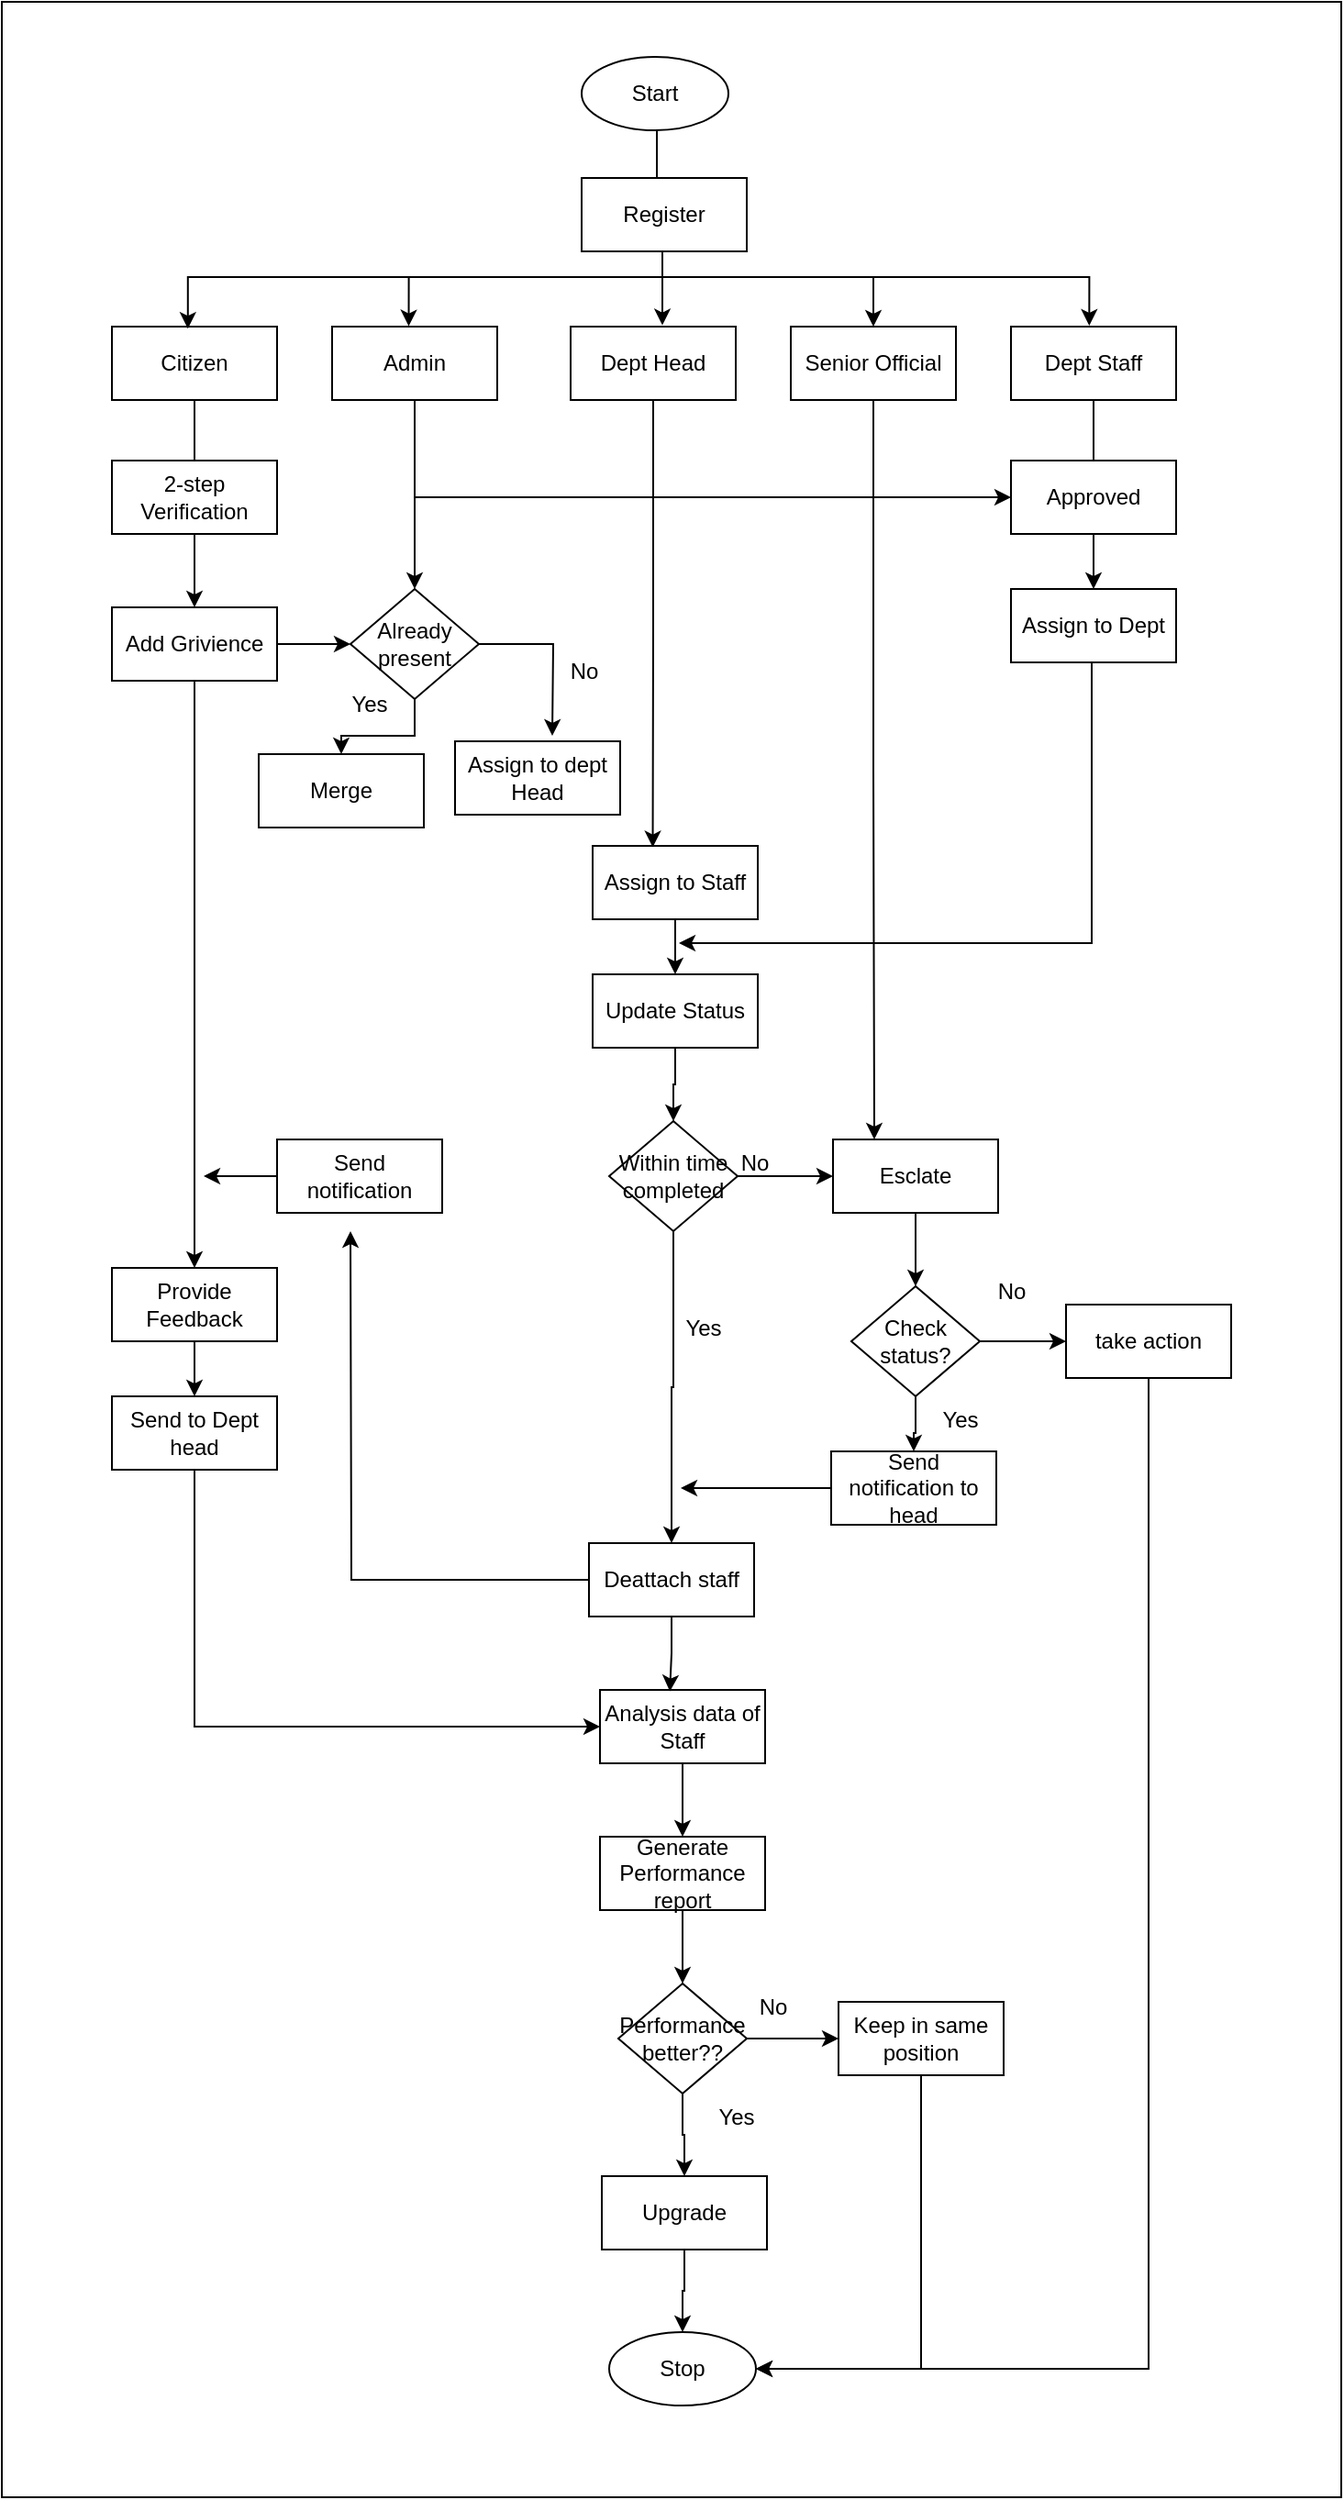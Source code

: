 <mxfile version="26.2.14">
  <diagram name="Page-1" id="Wg93g9MDEA-SDL_pjtgO">
    <mxGraphModel dx="2160" dy="1185" grid="1" gridSize="10" guides="1" tooltips="1" connect="1" arrows="1" fold="1" page="1" pageScale="1" pageWidth="850" pageHeight="1100" math="0" shadow="0">
      <root>
        <mxCell id="0" />
        <mxCell id="1" parent="0" />
        <mxCell id="JZK24X55Dp6HFnPvQIlC-84" value="" style="rounded=0;whiteSpace=wrap;html=1;" vertex="1" parent="1">
          <mxGeometry x="50" width="730" height="1360" as="geometry" />
        </mxCell>
        <mxCell id="JZK24X55Dp6HFnPvQIlC-19" value="" style="edgeStyle=orthogonalEdgeStyle;rounded=0;orthogonalLoop=1;jettySize=auto;html=1;entryX=0.563;entryY=-0.017;entryDx=0;entryDy=0;entryPerimeter=0;" edge="1" parent="1" target="JZK24X55Dp6HFnPvQIlC-7">
          <mxGeometry relative="1" as="geometry">
            <mxPoint x="407.016" y="69.775" as="sourcePoint" />
            <mxPoint x="417.016" y="177" as="targetPoint" />
            <Array as="points">
              <mxPoint x="407" y="123" />
              <mxPoint x="410" y="123" />
              <mxPoint x="410" y="176" />
            </Array>
          </mxGeometry>
        </mxCell>
        <mxCell id="JZK24X55Dp6HFnPvQIlC-2" value="Start" style="ellipse;whiteSpace=wrap;html=1;" vertex="1" parent="1">
          <mxGeometry x="366" y="30" width="80" height="40" as="geometry" />
        </mxCell>
        <mxCell id="JZK24X55Dp6HFnPvQIlC-20" value="" style="edgeStyle=orthogonalEdgeStyle;rounded=0;orthogonalLoop=1;jettySize=auto;html=1;entryX=0.464;entryY=-0.005;entryDx=0;entryDy=0;entryPerimeter=0;" edge="1" parent="1" source="JZK24X55Dp6HFnPvQIlC-4" target="JZK24X55Dp6HFnPvQIlC-6">
          <mxGeometry relative="1" as="geometry">
            <Array as="points">
              <mxPoint x="410" y="150" />
              <mxPoint x="272" y="150" />
            </Array>
          </mxGeometry>
        </mxCell>
        <mxCell id="JZK24X55Dp6HFnPvQIlC-22" style="edgeStyle=orthogonalEdgeStyle;rounded=0;orthogonalLoop=1;jettySize=auto;html=1;entryX=0.5;entryY=0;entryDx=0;entryDy=0;" edge="1" parent="1" source="JZK24X55Dp6HFnPvQIlC-4" target="JZK24X55Dp6HFnPvQIlC-8">
          <mxGeometry relative="1" as="geometry">
            <Array as="points">
              <mxPoint x="410" y="150" />
              <mxPoint x="525" y="150" />
            </Array>
          </mxGeometry>
        </mxCell>
        <mxCell id="JZK24X55Dp6HFnPvQIlC-4" value="Register" style="rounded=0;whiteSpace=wrap;html=1;" vertex="1" parent="1">
          <mxGeometry x="366" y="96" width="90" height="40" as="geometry" />
        </mxCell>
        <mxCell id="JZK24X55Dp6HFnPvQIlC-17" value="" style="edgeStyle=orthogonalEdgeStyle;rounded=0;orthogonalLoop=1;jettySize=auto;html=1;" edge="1" parent="1" source="JZK24X55Dp6HFnPvQIlC-5" target="JZK24X55Dp6HFnPvQIlC-12">
          <mxGeometry relative="1" as="geometry" />
        </mxCell>
        <mxCell id="JZK24X55Dp6HFnPvQIlC-5" value="Citizen" style="rounded=0;whiteSpace=wrap;html=1;" vertex="1" parent="1">
          <mxGeometry x="110" y="177" width="90" height="40" as="geometry" />
        </mxCell>
        <mxCell id="JZK24X55Dp6HFnPvQIlC-16" style="edgeStyle=orthogonalEdgeStyle;rounded=0;orthogonalLoop=1;jettySize=auto;html=1;entryX=0.5;entryY=0;entryDx=0;entryDy=0;" edge="1" parent="1" source="JZK24X55Dp6HFnPvQIlC-6" target="JZK24X55Dp6HFnPvQIlC-15">
          <mxGeometry relative="1" as="geometry" />
        </mxCell>
        <mxCell id="JZK24X55Dp6HFnPvQIlC-25" style="edgeStyle=orthogonalEdgeStyle;rounded=0;orthogonalLoop=1;jettySize=auto;html=1;entryX=0;entryY=0.5;entryDx=0;entryDy=0;" edge="1" parent="1" source="JZK24X55Dp6HFnPvQIlC-6" target="JZK24X55Dp6HFnPvQIlC-13">
          <mxGeometry relative="1" as="geometry">
            <Array as="points">
              <mxPoint x="275" y="270" />
            </Array>
          </mxGeometry>
        </mxCell>
        <mxCell id="JZK24X55Dp6HFnPvQIlC-6" value="Admin" style="rounded=0;whiteSpace=wrap;html=1;" vertex="1" parent="1">
          <mxGeometry x="230" y="177" width="90" height="40" as="geometry" />
        </mxCell>
        <mxCell id="JZK24X55Dp6HFnPvQIlC-7" value="Dept Head" style="rounded=0;whiteSpace=wrap;html=1;" vertex="1" parent="1">
          <mxGeometry x="360" y="177" width="90" height="40" as="geometry" />
        </mxCell>
        <mxCell id="JZK24X55Dp6HFnPvQIlC-57" style="edgeStyle=orthogonalEdgeStyle;rounded=0;orthogonalLoop=1;jettySize=auto;html=1;entryX=0.25;entryY=0;entryDx=0;entryDy=0;" edge="1" parent="1" source="JZK24X55Dp6HFnPvQIlC-8" target="JZK24X55Dp6HFnPvQIlC-30">
          <mxGeometry relative="1" as="geometry" />
        </mxCell>
        <mxCell id="JZK24X55Dp6HFnPvQIlC-8" value="Senior Official" style="rounded=0;whiteSpace=wrap;html=1;" vertex="1" parent="1">
          <mxGeometry x="480" y="177" width="90" height="40" as="geometry" />
        </mxCell>
        <mxCell id="JZK24X55Dp6HFnPvQIlC-18" value="" style="edgeStyle=orthogonalEdgeStyle;rounded=0;orthogonalLoop=1;jettySize=auto;html=1;" edge="1" parent="1" source="JZK24X55Dp6HFnPvQIlC-9" target="JZK24X55Dp6HFnPvQIlC-14">
          <mxGeometry relative="1" as="geometry" />
        </mxCell>
        <mxCell id="JZK24X55Dp6HFnPvQIlC-9" value="Dept Staff" style="rounded=0;whiteSpace=wrap;html=1;" vertex="1" parent="1">
          <mxGeometry x="600" y="177" width="90" height="40" as="geometry" />
        </mxCell>
        <mxCell id="JZK24X55Dp6HFnPvQIlC-11" value="2-step Verification" style="rounded=0;whiteSpace=wrap;html=1;" vertex="1" parent="1">
          <mxGeometry x="110" y="250" width="90" height="40" as="geometry" />
        </mxCell>
        <mxCell id="JZK24X55Dp6HFnPvQIlC-27" style="edgeStyle=orthogonalEdgeStyle;rounded=0;orthogonalLoop=1;jettySize=auto;html=1;entryX=0;entryY=0.5;entryDx=0;entryDy=0;" edge="1" parent="1" source="JZK24X55Dp6HFnPvQIlC-12" target="JZK24X55Dp6HFnPvQIlC-15">
          <mxGeometry relative="1" as="geometry" />
        </mxCell>
        <mxCell id="JZK24X55Dp6HFnPvQIlC-67" style="edgeStyle=orthogonalEdgeStyle;rounded=0;orthogonalLoop=1;jettySize=auto;html=1;entryX=0.5;entryY=0;entryDx=0;entryDy=0;" edge="1" parent="1" source="JZK24X55Dp6HFnPvQIlC-12" target="JZK24X55Dp6HFnPvQIlC-37">
          <mxGeometry relative="1" as="geometry" />
        </mxCell>
        <mxCell id="JZK24X55Dp6HFnPvQIlC-12" value="Add Grivience" style="rounded=0;whiteSpace=wrap;html=1;" vertex="1" parent="1">
          <mxGeometry x="110" y="330" width="90" height="40" as="geometry" />
        </mxCell>
        <mxCell id="JZK24X55Dp6HFnPvQIlC-13" value="Approved" style="rounded=0;whiteSpace=wrap;html=1;" vertex="1" parent="1">
          <mxGeometry x="600" y="250" width="90" height="40" as="geometry" />
        </mxCell>
        <mxCell id="JZK24X55Dp6HFnPvQIlC-54" style="edgeStyle=orthogonalEdgeStyle;rounded=0;orthogonalLoop=1;jettySize=auto;html=1;" edge="1" parent="1">
          <mxGeometry relative="1" as="geometry">
            <mxPoint x="419" y="513" as="targetPoint" />
            <mxPoint x="644" y="353" as="sourcePoint" />
            <Array as="points">
              <mxPoint x="644" y="513" />
            </Array>
          </mxGeometry>
        </mxCell>
        <mxCell id="JZK24X55Dp6HFnPvQIlC-14" value="Assign to Dept" style="rounded=0;whiteSpace=wrap;html=1;" vertex="1" parent="1">
          <mxGeometry x="600" y="320" width="90" height="40" as="geometry" />
        </mxCell>
        <mxCell id="JZK24X55Dp6HFnPvQIlC-48" style="edgeStyle=orthogonalEdgeStyle;rounded=0;orthogonalLoop=1;jettySize=auto;html=1;entryX=0.5;entryY=0;entryDx=0;entryDy=0;" edge="1" parent="1" source="JZK24X55Dp6HFnPvQIlC-15" target="JZK24X55Dp6HFnPvQIlC-28">
          <mxGeometry relative="1" as="geometry" />
        </mxCell>
        <mxCell id="JZK24X55Dp6HFnPvQIlC-49" style="edgeStyle=orthogonalEdgeStyle;rounded=0;orthogonalLoop=1;jettySize=auto;html=1;" edge="1" parent="1" source="JZK24X55Dp6HFnPvQIlC-15">
          <mxGeometry relative="1" as="geometry">
            <mxPoint x="350" y="400" as="targetPoint" />
          </mxGeometry>
        </mxCell>
        <mxCell id="JZK24X55Dp6HFnPvQIlC-15" value="Already present" style="rhombus;whiteSpace=wrap;html=1;" vertex="1" parent="1">
          <mxGeometry x="240" y="320" width="70" height="60" as="geometry" />
        </mxCell>
        <mxCell id="JZK24X55Dp6HFnPvQIlC-21" style="edgeStyle=orthogonalEdgeStyle;rounded=0;orthogonalLoop=1;jettySize=auto;html=1;entryX=0.46;entryY=0.028;entryDx=0;entryDy=0;entryPerimeter=0;" edge="1" parent="1" source="JZK24X55Dp6HFnPvQIlC-4" target="JZK24X55Dp6HFnPvQIlC-5">
          <mxGeometry relative="1" as="geometry">
            <Array as="points">
              <mxPoint x="410" y="150" />
              <mxPoint x="151" y="150" />
            </Array>
          </mxGeometry>
        </mxCell>
        <mxCell id="JZK24X55Dp6HFnPvQIlC-23" style="edgeStyle=orthogonalEdgeStyle;rounded=0;orthogonalLoop=1;jettySize=auto;html=1;entryX=0.474;entryY=-0.013;entryDx=0;entryDy=0;entryPerimeter=0;" edge="1" parent="1" source="JZK24X55Dp6HFnPvQIlC-4" target="JZK24X55Dp6HFnPvQIlC-9">
          <mxGeometry relative="1" as="geometry">
            <Array as="points">
              <mxPoint x="410" y="150" />
              <mxPoint x="643" y="150" />
            </Array>
          </mxGeometry>
        </mxCell>
        <mxCell id="JZK24X55Dp6HFnPvQIlC-28" value="Merge" style="rounded=0;whiteSpace=wrap;html=1;" vertex="1" parent="1">
          <mxGeometry x="190" y="410" width="90" height="40" as="geometry" />
        </mxCell>
        <mxCell id="JZK24X55Dp6HFnPvQIlC-29" value="Assign to dept Head" style="rounded=0;whiteSpace=wrap;html=1;" vertex="1" parent="1">
          <mxGeometry x="297" y="403" width="90" height="40" as="geometry" />
        </mxCell>
        <mxCell id="JZK24X55Dp6HFnPvQIlC-58" style="edgeStyle=orthogonalEdgeStyle;rounded=0;orthogonalLoop=1;jettySize=auto;html=1;entryX=0.5;entryY=0;entryDx=0;entryDy=0;" edge="1" parent="1" source="JZK24X55Dp6HFnPvQIlC-30" target="JZK24X55Dp6HFnPvQIlC-34">
          <mxGeometry relative="1" as="geometry" />
        </mxCell>
        <mxCell id="JZK24X55Dp6HFnPvQIlC-30" value="Esclate" style="rounded=0;whiteSpace=wrap;html=1;" vertex="1" parent="1">
          <mxGeometry x="503" y="620" width="90" height="40" as="geometry" />
        </mxCell>
        <mxCell id="JZK24X55Dp6HFnPvQIlC-53" style="edgeStyle=orthogonalEdgeStyle;rounded=0;orthogonalLoop=1;jettySize=auto;html=1;entryX=0.5;entryY=0;entryDx=0;entryDy=0;" edge="1" parent="1" source="JZK24X55Dp6HFnPvQIlC-31" target="JZK24X55Dp6HFnPvQIlC-32">
          <mxGeometry relative="1" as="geometry" />
        </mxCell>
        <mxCell id="JZK24X55Dp6HFnPvQIlC-31" value="Assign to Staff" style="rounded=0;whiteSpace=wrap;html=1;" vertex="1" parent="1">
          <mxGeometry x="372" y="460" width="90" height="40" as="geometry" />
        </mxCell>
        <mxCell id="JZK24X55Dp6HFnPvQIlC-55" style="edgeStyle=orthogonalEdgeStyle;rounded=0;orthogonalLoop=1;jettySize=auto;html=1;entryX=0.5;entryY=0;entryDx=0;entryDy=0;" edge="1" parent="1" source="JZK24X55Dp6HFnPvQIlC-32" target="JZK24X55Dp6HFnPvQIlC-33">
          <mxGeometry relative="1" as="geometry" />
        </mxCell>
        <mxCell id="JZK24X55Dp6HFnPvQIlC-32" value="Update Status" style="rounded=0;whiteSpace=wrap;html=1;" vertex="1" parent="1">
          <mxGeometry x="372" y="530" width="90" height="40" as="geometry" />
        </mxCell>
        <mxCell id="JZK24X55Dp6HFnPvQIlC-56" value="" style="edgeStyle=orthogonalEdgeStyle;rounded=0;orthogonalLoop=1;jettySize=auto;html=1;" edge="1" parent="1" source="JZK24X55Dp6HFnPvQIlC-33" target="JZK24X55Dp6HFnPvQIlC-30">
          <mxGeometry relative="1" as="geometry" />
        </mxCell>
        <mxCell id="JZK24X55Dp6HFnPvQIlC-64" style="edgeStyle=orthogonalEdgeStyle;rounded=0;orthogonalLoop=1;jettySize=auto;html=1;" edge="1" parent="1" source="JZK24X55Dp6HFnPvQIlC-33" target="JZK24X55Dp6HFnPvQIlC-41">
          <mxGeometry relative="1" as="geometry" />
        </mxCell>
        <mxCell id="JZK24X55Dp6HFnPvQIlC-33" value="Within time completed" style="rhombus;whiteSpace=wrap;html=1;" vertex="1" parent="1">
          <mxGeometry x="381" y="610" width="70" height="60" as="geometry" />
        </mxCell>
        <mxCell id="JZK24X55Dp6HFnPvQIlC-59" style="edgeStyle=orthogonalEdgeStyle;rounded=0;orthogonalLoop=1;jettySize=auto;html=1;entryX=0;entryY=0.5;entryDx=0;entryDy=0;" edge="1" parent="1" source="JZK24X55Dp6HFnPvQIlC-34" target="JZK24X55Dp6HFnPvQIlC-40">
          <mxGeometry relative="1" as="geometry" />
        </mxCell>
        <mxCell id="JZK24X55Dp6HFnPvQIlC-60" style="edgeStyle=orthogonalEdgeStyle;rounded=0;orthogonalLoop=1;jettySize=auto;html=1;entryX=0.5;entryY=0;entryDx=0;entryDy=0;" edge="1" parent="1" source="JZK24X55Dp6HFnPvQIlC-34" target="JZK24X55Dp6HFnPvQIlC-39">
          <mxGeometry relative="1" as="geometry" />
        </mxCell>
        <mxCell id="JZK24X55Dp6HFnPvQIlC-34" value="Check status?" style="rhombus;whiteSpace=wrap;html=1;" vertex="1" parent="1">
          <mxGeometry x="513" y="700" width="70" height="60" as="geometry" />
        </mxCell>
        <mxCell id="JZK24X55Dp6HFnPvQIlC-75" style="edgeStyle=orthogonalEdgeStyle;rounded=0;orthogonalLoop=1;jettySize=auto;html=1;entryX=0;entryY=0.5;entryDx=0;entryDy=0;" edge="1" parent="1" source="JZK24X55Dp6HFnPvQIlC-35" target="JZK24X55Dp6HFnPvQIlC-44">
          <mxGeometry relative="1" as="geometry" />
        </mxCell>
        <mxCell id="JZK24X55Dp6HFnPvQIlC-76" style="edgeStyle=orthogonalEdgeStyle;rounded=0;orthogonalLoop=1;jettySize=auto;html=1;entryX=0.5;entryY=0;entryDx=0;entryDy=0;" edge="1" parent="1" source="JZK24X55Dp6HFnPvQIlC-35" target="JZK24X55Dp6HFnPvQIlC-45">
          <mxGeometry relative="1" as="geometry" />
        </mxCell>
        <mxCell id="JZK24X55Dp6HFnPvQIlC-35" value="Performance better??" style="rhombus;whiteSpace=wrap;html=1;" vertex="1" parent="1">
          <mxGeometry x="386" y="1080" width="70" height="60" as="geometry" />
        </mxCell>
        <mxCell id="JZK24X55Dp6HFnPvQIlC-68" style="edgeStyle=orthogonalEdgeStyle;rounded=0;orthogonalLoop=1;jettySize=auto;html=1;" edge="1" parent="1" source="JZK24X55Dp6HFnPvQIlC-36">
          <mxGeometry relative="1" as="geometry">
            <mxPoint x="160" y="640" as="targetPoint" />
          </mxGeometry>
        </mxCell>
        <mxCell id="JZK24X55Dp6HFnPvQIlC-36" value="Send notification" style="rounded=0;whiteSpace=wrap;html=1;" vertex="1" parent="1">
          <mxGeometry x="200" y="620" width="90" height="40" as="geometry" />
        </mxCell>
        <mxCell id="JZK24X55Dp6HFnPvQIlC-69" style="edgeStyle=orthogonalEdgeStyle;rounded=0;orthogonalLoop=1;jettySize=auto;html=1;entryX=0.5;entryY=0;entryDx=0;entryDy=0;" edge="1" parent="1" source="JZK24X55Dp6HFnPvQIlC-37" target="JZK24X55Dp6HFnPvQIlC-38">
          <mxGeometry relative="1" as="geometry" />
        </mxCell>
        <mxCell id="JZK24X55Dp6HFnPvQIlC-37" value="Provide Feedback" style="rounded=0;whiteSpace=wrap;html=1;" vertex="1" parent="1">
          <mxGeometry x="110" y="690" width="90" height="40" as="geometry" />
        </mxCell>
        <mxCell id="JZK24X55Dp6HFnPvQIlC-70" style="edgeStyle=orthogonalEdgeStyle;rounded=0;orthogonalLoop=1;jettySize=auto;html=1;entryX=0;entryY=0.5;entryDx=0;entryDy=0;" edge="1" parent="1" source="JZK24X55Dp6HFnPvQIlC-38" target="JZK24X55Dp6HFnPvQIlC-42">
          <mxGeometry relative="1" as="geometry">
            <Array as="points">
              <mxPoint x="155" y="940" />
            </Array>
          </mxGeometry>
        </mxCell>
        <mxCell id="JZK24X55Dp6HFnPvQIlC-38" value="Send to Dept head" style="rounded=0;whiteSpace=wrap;html=1;" vertex="1" parent="1">
          <mxGeometry x="110" y="760" width="90" height="40" as="geometry" />
        </mxCell>
        <mxCell id="JZK24X55Dp6HFnPvQIlC-80" style="edgeStyle=orthogonalEdgeStyle;rounded=0;orthogonalLoop=1;jettySize=auto;html=1;" edge="1" parent="1" source="JZK24X55Dp6HFnPvQIlC-39">
          <mxGeometry relative="1" as="geometry">
            <mxPoint x="420" y="810" as="targetPoint" />
          </mxGeometry>
        </mxCell>
        <mxCell id="JZK24X55Dp6HFnPvQIlC-39" value="Send notification to head" style="rounded=0;whiteSpace=wrap;html=1;" vertex="1" parent="1">
          <mxGeometry x="502" y="790" width="90" height="40" as="geometry" />
        </mxCell>
        <mxCell id="JZK24X55Dp6HFnPvQIlC-82" style="edgeStyle=orthogonalEdgeStyle;rounded=0;orthogonalLoop=1;jettySize=auto;html=1;" edge="1" parent="1" source="JZK24X55Dp6HFnPvQIlC-40" target="JZK24X55Dp6HFnPvQIlC-47">
          <mxGeometry relative="1" as="geometry">
            <Array as="points">
              <mxPoint x="675" y="1290" />
            </Array>
          </mxGeometry>
        </mxCell>
        <mxCell id="JZK24X55Dp6HFnPvQIlC-40" value="take action" style="rounded=0;whiteSpace=wrap;html=1;" vertex="1" parent="1">
          <mxGeometry x="630" y="710" width="90" height="40" as="geometry" />
        </mxCell>
        <mxCell id="JZK24X55Dp6HFnPvQIlC-66" style="edgeStyle=orthogonalEdgeStyle;rounded=0;orthogonalLoop=1;jettySize=auto;html=1;" edge="1" parent="1" source="JZK24X55Dp6HFnPvQIlC-41">
          <mxGeometry relative="1" as="geometry">
            <mxPoint x="240" y="670" as="targetPoint" />
          </mxGeometry>
        </mxCell>
        <mxCell id="JZK24X55Dp6HFnPvQIlC-41" value="Deattach staff" style="rounded=0;whiteSpace=wrap;html=1;" vertex="1" parent="1">
          <mxGeometry x="370" y="840" width="90" height="40" as="geometry" />
        </mxCell>
        <mxCell id="JZK24X55Dp6HFnPvQIlC-71" style="edgeStyle=orthogonalEdgeStyle;rounded=0;orthogonalLoop=1;jettySize=auto;html=1;entryX=0.5;entryY=0;entryDx=0;entryDy=0;" edge="1" parent="1" source="JZK24X55Dp6HFnPvQIlC-42" target="JZK24X55Dp6HFnPvQIlC-43">
          <mxGeometry relative="1" as="geometry" />
        </mxCell>
        <mxCell id="JZK24X55Dp6HFnPvQIlC-42" value="Analysis data of Staff" style="rounded=0;whiteSpace=wrap;html=1;" vertex="1" parent="1">
          <mxGeometry x="376" y="920" width="90" height="40" as="geometry" />
        </mxCell>
        <mxCell id="JZK24X55Dp6HFnPvQIlC-74" style="edgeStyle=orthogonalEdgeStyle;rounded=0;orthogonalLoop=1;jettySize=auto;html=1;entryX=0.5;entryY=0;entryDx=0;entryDy=0;" edge="1" parent="1" source="JZK24X55Dp6HFnPvQIlC-43" target="JZK24X55Dp6HFnPvQIlC-35">
          <mxGeometry relative="1" as="geometry" />
        </mxCell>
        <mxCell id="JZK24X55Dp6HFnPvQIlC-43" value="Generate Performance report" style="rounded=0;whiteSpace=wrap;html=1;" vertex="1" parent="1">
          <mxGeometry x="376" y="1000" width="90" height="40" as="geometry" />
        </mxCell>
        <mxCell id="JZK24X55Dp6HFnPvQIlC-81" style="edgeStyle=orthogonalEdgeStyle;rounded=0;orthogonalLoop=1;jettySize=auto;html=1;entryX=1;entryY=0.5;entryDx=0;entryDy=0;" edge="1" parent="1" source="JZK24X55Dp6HFnPvQIlC-44" target="JZK24X55Dp6HFnPvQIlC-47">
          <mxGeometry relative="1" as="geometry">
            <Array as="points">
              <mxPoint x="551" y="1290" />
            </Array>
          </mxGeometry>
        </mxCell>
        <mxCell id="JZK24X55Dp6HFnPvQIlC-44" value="Keep in same position" style="rounded=0;whiteSpace=wrap;html=1;" vertex="1" parent="1">
          <mxGeometry x="506" y="1090" width="90" height="40" as="geometry" />
        </mxCell>
        <mxCell id="JZK24X55Dp6HFnPvQIlC-77" style="edgeStyle=orthogonalEdgeStyle;rounded=0;orthogonalLoop=1;jettySize=auto;html=1;entryX=0.5;entryY=0;entryDx=0;entryDy=0;" edge="1" parent="1" source="JZK24X55Dp6HFnPvQIlC-45" target="JZK24X55Dp6HFnPvQIlC-47">
          <mxGeometry relative="1" as="geometry" />
        </mxCell>
        <mxCell id="JZK24X55Dp6HFnPvQIlC-45" value="Upgrade" style="rounded=0;whiteSpace=wrap;html=1;" vertex="1" parent="1">
          <mxGeometry x="377" y="1185" width="90" height="40" as="geometry" />
        </mxCell>
        <mxCell id="JZK24X55Dp6HFnPvQIlC-47" value="Stop" style="ellipse;whiteSpace=wrap;html=1;" vertex="1" parent="1">
          <mxGeometry x="381" y="1270" width="80" height="40" as="geometry" />
        </mxCell>
        <mxCell id="JZK24X55Dp6HFnPvQIlC-50" value="Yes" style="text;html=1;align=center;verticalAlign=middle;resizable=0;points=[];autosize=1;strokeColor=none;fillColor=none;" vertex="1" parent="1">
          <mxGeometry x="230" y="368" width="40" height="30" as="geometry" />
        </mxCell>
        <mxCell id="JZK24X55Dp6HFnPvQIlC-51" value="No" style="text;html=1;align=center;verticalAlign=middle;resizable=0;points=[];autosize=1;strokeColor=none;fillColor=none;" vertex="1" parent="1">
          <mxGeometry x="347" y="350" width="40" height="30" as="geometry" />
        </mxCell>
        <mxCell id="JZK24X55Dp6HFnPvQIlC-52" style="edgeStyle=orthogonalEdgeStyle;rounded=0;orthogonalLoop=1;jettySize=auto;html=1;entryX=0.364;entryY=0.019;entryDx=0;entryDy=0;entryPerimeter=0;" edge="1" parent="1" source="JZK24X55Dp6HFnPvQIlC-7" target="JZK24X55Dp6HFnPvQIlC-31">
          <mxGeometry relative="1" as="geometry" />
        </mxCell>
        <mxCell id="JZK24X55Dp6HFnPvQIlC-61" value="No" style="text;html=1;align=center;verticalAlign=middle;resizable=0;points=[];autosize=1;strokeColor=none;fillColor=none;" vertex="1" parent="1">
          <mxGeometry x="580" y="688" width="40" height="30" as="geometry" />
        </mxCell>
        <mxCell id="JZK24X55Dp6HFnPvQIlC-62" value="Yes" style="text;html=1;align=center;verticalAlign=middle;resizable=0;points=[];autosize=1;strokeColor=none;fillColor=none;" vertex="1" parent="1">
          <mxGeometry x="552" y="758" width="40" height="30" as="geometry" />
        </mxCell>
        <mxCell id="JZK24X55Dp6HFnPvQIlC-63" value="No" style="text;html=1;align=center;verticalAlign=middle;resizable=0;points=[];autosize=1;strokeColor=none;fillColor=none;" vertex="1" parent="1">
          <mxGeometry x="440" y="618" width="40" height="30" as="geometry" />
        </mxCell>
        <mxCell id="JZK24X55Dp6HFnPvQIlC-65" value="Yes" style="text;html=1;align=center;verticalAlign=middle;resizable=0;points=[];autosize=1;strokeColor=none;fillColor=none;" vertex="1" parent="1">
          <mxGeometry x="412" y="708" width="40" height="30" as="geometry" />
        </mxCell>
        <mxCell id="JZK24X55Dp6HFnPvQIlC-73" style="edgeStyle=orthogonalEdgeStyle;rounded=0;orthogonalLoop=1;jettySize=auto;html=1;entryX=0.423;entryY=0.021;entryDx=0;entryDy=0;entryPerimeter=0;" edge="1" parent="1" source="JZK24X55Dp6HFnPvQIlC-41" target="JZK24X55Dp6HFnPvQIlC-42">
          <mxGeometry relative="1" as="geometry" />
        </mxCell>
        <mxCell id="JZK24X55Dp6HFnPvQIlC-78" value="No" style="text;html=1;align=center;verticalAlign=middle;resizable=0;points=[];autosize=1;strokeColor=none;fillColor=none;" vertex="1" parent="1">
          <mxGeometry x="450" y="1078" width="40" height="30" as="geometry" />
        </mxCell>
        <mxCell id="JZK24X55Dp6HFnPvQIlC-79" value="Yes" style="text;html=1;align=center;verticalAlign=middle;resizable=0;points=[];autosize=1;strokeColor=none;fillColor=none;" vertex="1" parent="1">
          <mxGeometry x="430" y="1138" width="40" height="30" as="geometry" />
        </mxCell>
      </root>
    </mxGraphModel>
  </diagram>
</mxfile>

